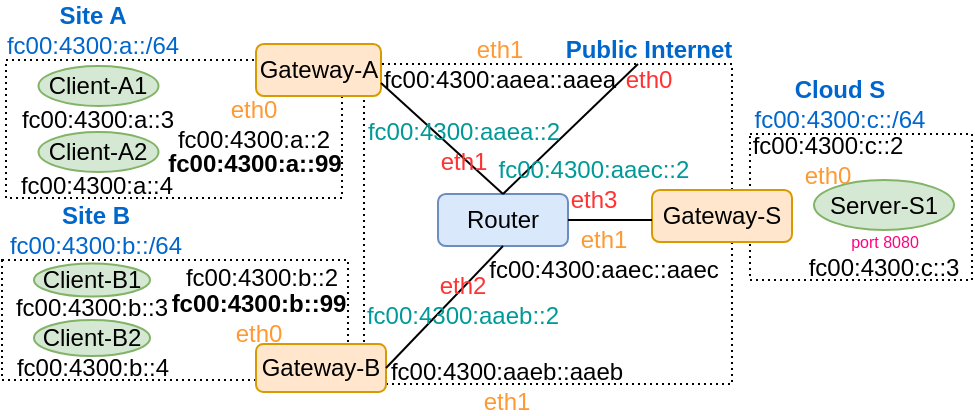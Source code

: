 <mxfile version="21.1.2" type="device">
  <diagram id="-L3iBQajqbCqiKy16nGl" name="Page-1">
    <mxGraphModel dx="1221" dy="668" grid="1" gridSize="10" guides="1" tooltips="1" connect="1" arrows="1" fold="1" page="1" pageScale="1" pageWidth="827" pageHeight="1169" math="0" shadow="0">
      <root>
        <mxCell id="0" />
        <mxCell id="1" parent="0" />
        <mxCell id="aXKypCnKO94ALb1SA6uv-12" value="" style="verticalLabelPosition=bottom;verticalAlign=top;html=1;shape=mxgraph.basic.rect;fillColor2=none;strokeWidth=1;size=20;indent=5;dashed=1;dashPattern=1 2;" parent="1" vertex="1">
          <mxGeometry x="429" y="227" width="111" height="73" as="geometry" />
        </mxCell>
        <mxCell id="aXKypCnKO94ALb1SA6uv-3" value="" style="verticalLabelPosition=bottom;verticalAlign=top;html=1;shape=mxgraph.basic.rect;fillColor2=none;strokeWidth=1;size=20;indent=5;dashed=1;dashPattern=1 2;" parent="1" vertex="1">
          <mxGeometry x="57" y="190" width="168" height="69" as="geometry" />
        </mxCell>
        <mxCell id="aXKypCnKO94ALb1SA6uv-1" value="Client-A1" style="ellipse;whiteSpace=wrap;html=1;fillColor=#d5e8d4;strokeColor=#82b366;" parent="1" vertex="1">
          <mxGeometry x="73.25" y="193" width="60" height="20" as="geometry" />
        </mxCell>
        <mxCell id="aXKypCnKO94ALb1SA6uv-2" value="Client-A2" style="ellipse;whiteSpace=wrap;html=1;fillColor=#d5e8d4;strokeColor=#82b366;" parent="1" vertex="1">
          <mxGeometry x="73.25" y="226" width="60" height="20" as="geometry" />
        </mxCell>
        <mxCell id="aXKypCnKO94ALb1SA6uv-4" value="" style="verticalLabelPosition=bottom;verticalAlign=top;html=1;shape=mxgraph.basic.rect;fillColor2=none;strokeWidth=1;size=20;indent=5;dashed=1;dashPattern=1 2;" parent="1" vertex="1">
          <mxGeometry x="55" y="290" width="173" height="60" as="geometry" />
        </mxCell>
        <mxCell id="aXKypCnKO94ALb1SA6uv-5" value="Client-B1" style="ellipse;whiteSpace=wrap;html=1;fillColor=#d5e8d4;strokeColor=#82b366;" parent="1" vertex="1">
          <mxGeometry x="71" y="291.75" width="58" height="16.5" as="geometry" />
        </mxCell>
        <mxCell id="aXKypCnKO94ALb1SA6uv-6" value="Client-B2" style="ellipse;whiteSpace=wrap;html=1;fillColor=#d5e8d4;strokeColor=#82b366;" parent="1" vertex="1">
          <mxGeometry x="71" y="320" width="58" height="18" as="geometry" />
        </mxCell>
        <mxCell id="aXKypCnKO94ALb1SA6uv-13" value="" style="verticalLabelPosition=bottom;verticalAlign=top;html=1;shape=mxgraph.basic.rect;fillColor2=none;strokeWidth=1;size=20;indent=5;dashed=1;dashPattern=1 2;" parent="1" vertex="1">
          <mxGeometry x="236" y="192" width="184" height="160" as="geometry" />
        </mxCell>
        <mxCell id="aXKypCnKO94ALb1SA6uv-7" value="Gateway-A" style="rounded=1;whiteSpace=wrap;html=1;fillColor=#ffe6cc;strokeColor=#d79b00;" parent="1" vertex="1">
          <mxGeometry x="182" y="182" width="62.5" height="26" as="geometry" />
        </mxCell>
        <mxCell id="aXKypCnKO94ALb1SA6uv-8" value="Gateway-B" style="rounded=1;whiteSpace=wrap;html=1;fillColor=#ffe6cc;strokeColor=#d79b00;" parent="1" vertex="1">
          <mxGeometry x="182" y="332" width="65" height="24" as="geometry" />
        </mxCell>
        <mxCell id="aXKypCnKO94ALb1SA6uv-9" value="Router" style="rounded=1;whiteSpace=wrap;html=1;fillColor=#dae8fc;strokeColor=#6c8ebf;" parent="1" vertex="1">
          <mxGeometry x="273" y="257" width="65" height="26" as="geometry" />
        </mxCell>
        <mxCell id="aXKypCnKO94ALb1SA6uv-10" value="Gateway-S" style="rounded=1;whiteSpace=wrap;html=1;fillColor=#ffe6cc;strokeColor=#d79b00;" parent="1" vertex="1">
          <mxGeometry x="380" y="255" width="70" height="26" as="geometry" />
        </mxCell>
        <mxCell id="aXKypCnKO94ALb1SA6uv-11" value="Server-S1" style="ellipse;whiteSpace=wrap;html=1;fillColor=#d5e8d4;strokeColor=#82b366;" parent="1" vertex="1">
          <mxGeometry x="461" y="250" width="70" height="25" as="geometry" />
        </mxCell>
        <mxCell id="aXKypCnKO94ALb1SA6uv-14" value="" style="endArrow=none;html=1;rounded=0;exitX=1;exitY=0.5;exitDx=0;exitDy=0;entryX=0.5;entryY=1;entryDx=0;entryDy=0;" parent="1" target="aXKypCnKO94ALb1SA6uv-9" edge="1">
          <mxGeometry width="50" height="50" relative="1" as="geometry">
            <mxPoint x="247" y="344" as="sourcePoint" />
            <mxPoint x="483" y="280" as="targetPoint" />
          </mxGeometry>
        </mxCell>
        <mxCell id="aXKypCnKO94ALb1SA6uv-15" value="" style="endArrow=none;html=1;rounded=0;exitX=1;exitY=0.5;exitDx=0;exitDy=0;" parent="1" source="aXKypCnKO94ALb1SA6uv-9" edge="1">
          <mxGeometry width="50" height="50" relative="1" as="geometry">
            <mxPoint x="291.48" y="373.02" as="sourcePoint" />
            <mxPoint x="380" y="270" as="targetPoint" />
          </mxGeometry>
        </mxCell>
        <mxCell id="aXKypCnKO94ALb1SA6uv-16" value="" style="endArrow=none;html=1;rounded=0;entryX=0.5;entryY=0;entryDx=0;entryDy=0;exitX=1;exitY=0.75;exitDx=0;exitDy=0;" parent="1" source="aXKypCnKO94ALb1SA6uv-7" target="aXKypCnKO94ALb1SA6uv-9" edge="1">
          <mxGeometry width="50" height="50" relative="1" as="geometry">
            <mxPoint x="244.5" y="195" as="sourcePoint" />
            <mxPoint x="412" y="237" as="targetPoint" />
          </mxGeometry>
        </mxCell>
        <mxCell id="aXKypCnKO94ALb1SA6uv-17" value="&lt;b&gt;Site A&lt;/b&gt;&lt;br&gt;fc00:4300:a::/64" style="text;html=1;strokeColor=none;fillColor=none;align=center;verticalAlign=middle;whiteSpace=wrap;rounded=0;fontColor=#0066CC;" parent="1" vertex="1">
          <mxGeometry x="57" y="160" width="87.25" height="30" as="geometry" />
        </mxCell>
        <mxCell id="aXKypCnKO94ALb1SA6uv-18" value="&lt;b&gt;Site B&lt;/b&gt;&lt;br&gt;fc00:4300:b::/64" style="text;html=1;strokeColor=none;fillColor=none;align=center;verticalAlign=middle;whiteSpace=wrap;rounded=0;fontColor=#0066CC;" parent="1" vertex="1">
          <mxGeometry x="57" y="259.75" width="90" height="30" as="geometry" />
        </mxCell>
        <mxCell id="aXKypCnKO94ALb1SA6uv-20" value="&lt;span style=&quot;border-color: var(--border-color);&quot;&gt;&lt;b&gt;Public Internet&lt;/b&gt;&lt;br&gt;&lt;font color=&quot;#ff3333&quot;&gt;eth0&lt;/font&gt;&lt;br&gt;&lt;/span&gt;" style="text;html=1;strokeColor=none;fillColor=none;align=center;verticalAlign=middle;whiteSpace=wrap;rounded=0;fontColor=#0066CC;" parent="1" vertex="1">
          <mxGeometry x="331" y="182" width="95" height="20" as="geometry" />
        </mxCell>
        <mxCell id="aXKypCnKO94ALb1SA6uv-21" value="" style="endArrow=none;html=1;rounded=0;exitX=0.5;exitY=0;exitDx=0;exitDy=0;" parent="1" source="aXKypCnKO94ALb1SA6uv-9" edge="1">
          <mxGeometry width="50" height="50" relative="1" as="geometry">
            <mxPoint x="291.48" y="373.02" as="sourcePoint" />
            <mxPoint x="373" y="192" as="targetPoint" />
          </mxGeometry>
        </mxCell>
        <mxCell id="aXKypCnKO94ALb1SA6uv-22" value="&lt;b&gt;Cloud S&lt;br&gt;&lt;/b&gt;fc00:4300:c::/64" style="text;html=1;strokeColor=none;fillColor=none;align=center;verticalAlign=middle;whiteSpace=wrap;rounded=0;fontColor=#0066CC;" parent="1" vertex="1">
          <mxGeometry x="429" y="197" width="90" height="30" as="geometry" />
        </mxCell>
        <mxCell id="aXKypCnKO94ALb1SA6uv-23" value="&lt;font color=&quot;#000000&quot;&gt;fc00:4300:a::3&lt;/font&gt;" style="text;html=1;strokeColor=none;fillColor=none;align=center;verticalAlign=middle;whiteSpace=wrap;rounded=0;fontColor=#999999;" parent="1" vertex="1">
          <mxGeometry x="73" y="217" width="59.75" height="6" as="geometry" />
        </mxCell>
        <mxCell id="aXKypCnKO94ALb1SA6uv-24" value="&lt;font color=&quot;#000000&quot;&gt;fc00:4300:a::4&lt;/font&gt;" style="text;html=1;strokeColor=none;fillColor=none;align=center;verticalAlign=middle;whiteSpace=wrap;rounded=0;fontColor=#999999;" parent="1" vertex="1">
          <mxGeometry x="71.5" y="250" width="61" height="5" as="geometry" />
        </mxCell>
        <mxCell id="aXKypCnKO94ALb1SA6uv-25" value="&lt;font color=&quot;#000000&quot;&gt;fc00:4300:b::3&lt;/font&gt;" style="text;html=1;strokeColor=none;fillColor=none;align=center;verticalAlign=middle;whiteSpace=wrap;rounded=0;fontColor=#999999;" parent="1" vertex="1">
          <mxGeometry x="76" y="310" width="48" height="8" as="geometry" />
        </mxCell>
        <mxCell id="aXKypCnKO94ALb1SA6uv-26" value="&lt;font color=&quot;#000000&quot;&gt;fc00:4300:b::4&lt;/font&gt;" style="text;html=1;strokeColor=none;fillColor=none;align=center;verticalAlign=middle;whiteSpace=wrap;rounded=0;fontColor=#999999;" parent="1" vertex="1">
          <mxGeometry x="76.75" y="340.5" width="46.5" height="7" as="geometry" />
        </mxCell>
        <mxCell id="aXKypCnKO94ALb1SA6uv-27" value="&lt;font color=&quot;#000000&quot;&gt;fc00:4300:c::3&lt;/font&gt;" style="text;html=1;strokeColor=none;fillColor=none;align=center;verticalAlign=middle;whiteSpace=wrap;rounded=0;fontColor=#999999;" parent="1" vertex="1">
          <mxGeometry x="470" y="289.75" width="52" height="8.25" as="geometry" />
        </mxCell>
        <mxCell id="aXKypCnKO94ALb1SA6uv-28" value="&lt;font color=&quot;#ff9933&quot;&gt;eth0&lt;br&gt;&lt;/font&gt;&lt;font color=&quot;#000000&quot;&gt;fc00:4300:a::2&lt;/font&gt;" style="text;html=1;strokeColor=none;fillColor=none;align=center;verticalAlign=middle;whiteSpace=wrap;rounded=0;fontColor=#999999;" parent="1" vertex="1">
          <mxGeometry x="152" y="212" width="58" height="20" as="geometry" />
        </mxCell>
        <mxCell id="aXKypCnKO94ALb1SA6uv-29" value="&lt;font color=&quot;#000000&quot;&gt;fc00:4300:b::2&lt;/font&gt;" style="text;html=1;strokeColor=none;fillColor=none;align=center;verticalAlign=middle;whiteSpace=wrap;rounded=0;fontColor=#999999;" parent="1" vertex="1">
          <mxGeometry x="156.25" y="289" width="58" height="20" as="geometry" />
        </mxCell>
        <mxCell id="aXKypCnKO94ALb1SA6uv-30" value="&lt;font color=&quot;#000000&quot;&gt;fc00:4300:c::2&lt;/font&gt;&lt;br&gt;&lt;span style=&quot;color: rgb(255, 153, 51);&quot;&gt;eth0&lt;/span&gt;" style="text;html=1;strokeColor=none;fillColor=none;align=center;verticalAlign=middle;whiteSpace=wrap;rounded=0;fontColor=#999999;" parent="1" vertex="1">
          <mxGeometry x="439" y="230" width="58" height="20" as="geometry" />
        </mxCell>
        <mxCell id="aXKypCnKO94ALb1SA6uv-31" value="fc00:4300:aaea::2&lt;br&gt;&lt;font color=&quot;#ff3333&quot;&gt;eth1&lt;/font&gt;" style="text;html=1;strokeColor=none;fillColor=none;align=center;verticalAlign=middle;whiteSpace=wrap;rounded=0;fontColor=#009999;" parent="1" vertex="1">
          <mxGeometry x="236" y="222.5" width="100" height="20" as="geometry" />
        </mxCell>
        <mxCell id="aXKypCnKO94ALb1SA6uv-34" value="&lt;font color=&quot;#ff3333&quot;&gt;eth2&lt;/font&gt;&lt;br&gt;fc00:4300:aaeb::2" style="text;html=1;strokeColor=none;fillColor=none;align=center;verticalAlign=middle;whiteSpace=wrap;rounded=0;fontColor=#009999;" parent="1" vertex="1">
          <mxGeometry x="236" y="300.25" width="99" height="20" as="geometry" />
        </mxCell>
        <mxCell id="aXKypCnKO94ALb1SA6uv-35" value="fc00:4300:aaec::2&lt;br&gt;&lt;font color=&quot;#ff3333&quot;&gt;eth3&lt;/font&gt;" style="text;html=1;strokeColor=none;fillColor=none;align=center;verticalAlign=middle;whiteSpace=wrap;rounded=0;fontColor=#009999;" parent="1" vertex="1">
          <mxGeometry x="300.5" y="241.5" width="99.5" height="20" as="geometry" />
        </mxCell>
        <mxCell id="aXKypCnKO94ALb1SA6uv-37" value="&lt;span style=&quot;color: rgb(255, 153, 51);&quot;&gt;eth1&lt;/span&gt;&lt;br&gt;&lt;font color=&quot;#000000&quot;&gt;fc00:4300:aaec::aaec&lt;/font&gt;" style="text;html=1;strokeColor=none;fillColor=none;align=center;verticalAlign=middle;whiteSpace=wrap;rounded=0;fontColor=#999999;" parent="1" vertex="1">
          <mxGeometry x="321" y="277" width="70" height="20" as="geometry" />
        </mxCell>
        <mxCell id="aXKypCnKO94ALb1SA6uv-38" value="&lt;span style=&quot;color: rgb(255, 153, 51);&quot;&gt;eth1&lt;/span&gt;&lt;br&gt;&lt;font color=&quot;#000000&quot;&gt;fc00:4300:aaea::aaea&lt;/font&gt;" style="text;html=1;strokeColor=none;fillColor=none;align=center;verticalAlign=middle;whiteSpace=wrap;rounded=0;fontColor=#999999;" parent="1" vertex="1">
          <mxGeometry x="245" y="182" width="118" height="20" as="geometry" />
        </mxCell>
        <mxCell id="aXKypCnKO94ALb1SA6uv-40" value="&lt;font color=&quot;#000000&quot;&gt;fc00:4300:aaeb::aaeb&lt;/font&gt;&lt;br&gt;&lt;span style=&quot;color: rgb(255, 153, 51);&quot;&gt;eth1&lt;/span&gt;" style="text;html=1;strokeColor=none;fillColor=none;align=center;verticalAlign=middle;whiteSpace=wrap;rounded=0;fontColor=#999999;" parent="1" vertex="1">
          <mxGeometry x="249" y="342.5" width="117" height="20" as="geometry" />
        </mxCell>
        <mxCell id="8ddHJlEhwti3hABUpaHy-3" value="&lt;b&gt;&lt;font color=&quot;#000000&quot;&gt;fc00:4300:a::99&lt;/font&gt;&lt;/b&gt;" style="text;html=1;strokeColor=none;fillColor=none;align=center;verticalAlign=middle;whiteSpace=wrap;rounded=0;fontColor=#999999;" parent="1" vertex="1">
          <mxGeometry x="150.5" y="232" width="61" height="20" as="geometry" />
        </mxCell>
        <mxCell id="8ddHJlEhwti3hABUpaHy-4" value="&lt;b&gt;&lt;font color=&quot;#000000&quot;&gt;fc00:4300:b::99&lt;/font&gt;&lt;/b&gt;&lt;br&gt;&lt;font color=&quot;#ff9933&quot;&gt;eth0&lt;/font&gt;" style="text;html=1;strokeColor=none;fillColor=none;align=center;verticalAlign=middle;whiteSpace=wrap;rounded=0;fontColor=#999999;" parent="1" vertex="1">
          <mxGeometry x="153.25" y="309" width="61" height="20" as="geometry" />
        </mxCell>
        <mxCell id="i7L1LLbgNS6fSiVqBptD-4" value="&lt;font style=&quot;font-size: 8px;&quot;&gt;&lt;font style=&quot;font-size: 8px;&quot; color=&quot;#ff0080&quot;&gt;port&amp;nbsp;&lt;/font&gt;&lt;font style=&quot;font-size: 8px;&quot; color=&quot;#ff0080&quot;&gt;8080&lt;/font&gt;&lt;/font&gt;" style="text;html=1;strokeColor=none;fillColor=none;align=center;verticalAlign=middle;whiteSpace=wrap;rounded=0;fontColor=#999999;" parent="1" vertex="1">
          <mxGeometry x="468.5" y="274" width="55" height="12" as="geometry" />
        </mxCell>
      </root>
    </mxGraphModel>
  </diagram>
</mxfile>
